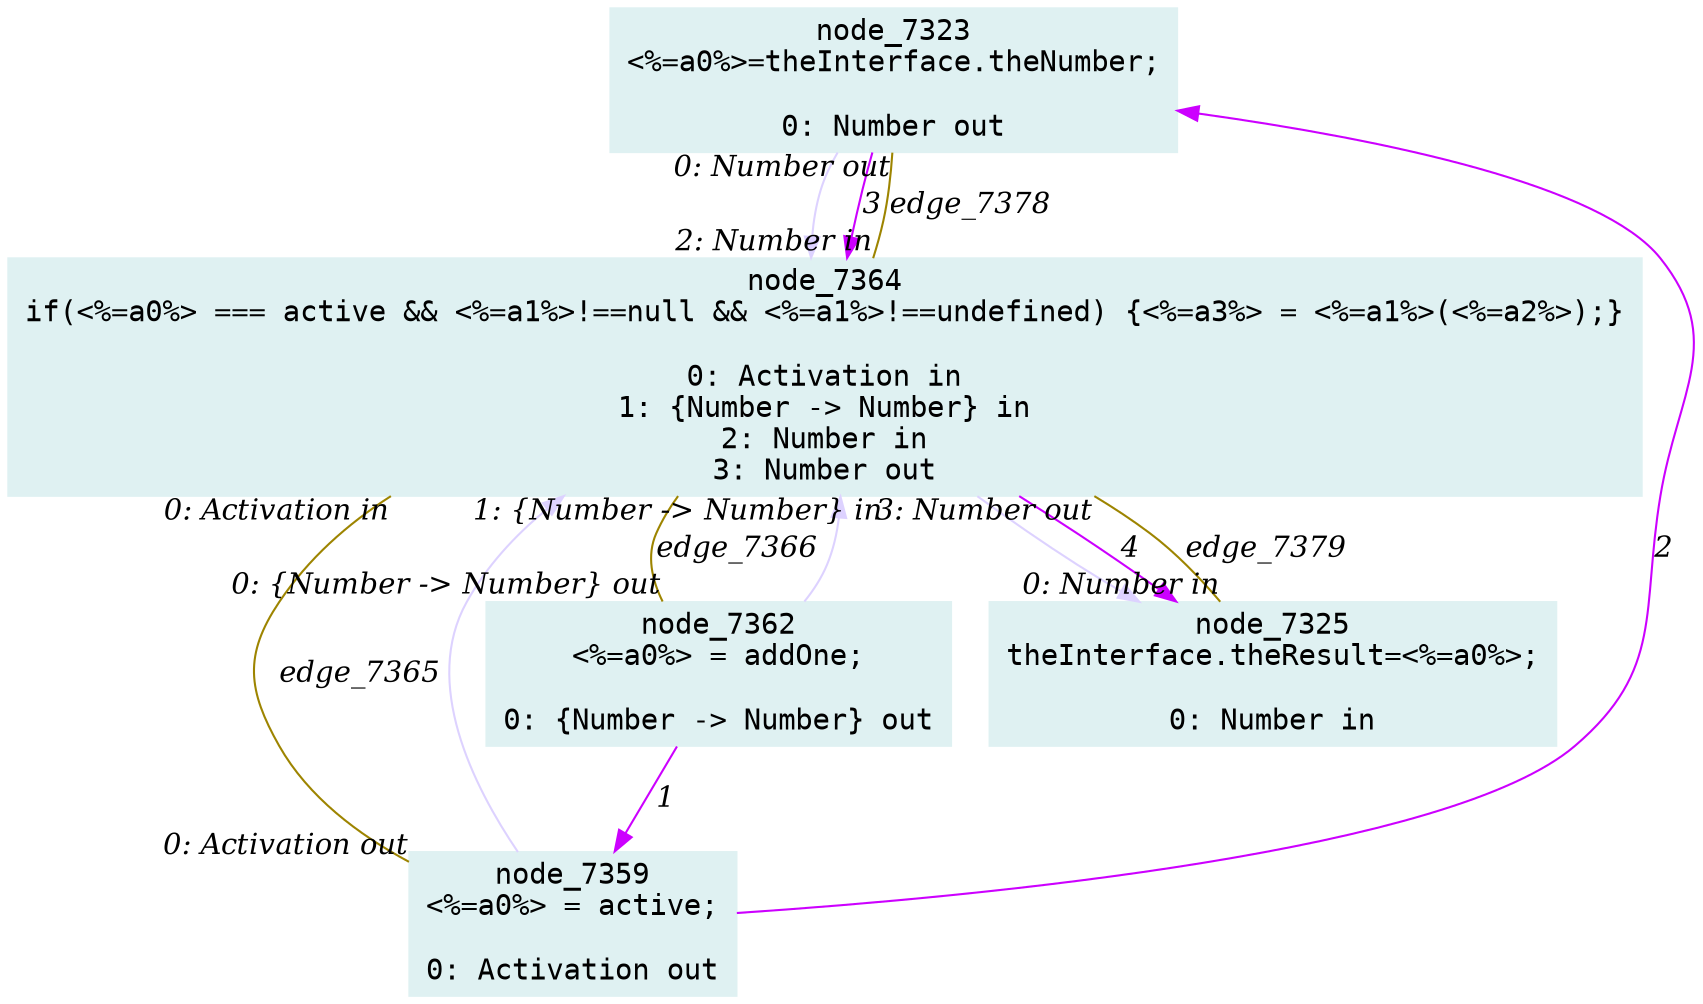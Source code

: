 digraph g{node_7323 [shape="box", style="filled", color="#dff1f2", fontname="Courier", label="node_7323
<%=a0%>=theInterface.theNumber;

0: Number out" ]
node_7325 [shape="box", style="filled", color="#dff1f2", fontname="Courier", label="node_7325
theInterface.theResult=<%=a0%>;

0: Number in" ]
node_7359 [shape="box", style="filled", color="#dff1f2", fontname="Courier", label="node_7359
<%=a0%> = active;

0: Activation out" ]
node_7362 [shape="box", style="filled", color="#dff1f2", fontname="Courier", label="node_7362
<%=a0%> = addOne;

0: {Number -> Number} out" ]
node_7364 [shape="box", style="filled", color="#dff1f2", fontname="Courier", label="node_7364
if(<%=a0%> === active && <%=a1%>!==null && <%=a1%>!==undefined) {<%=a3%> = <%=a1%>(<%=a2%>);}

0: Activation in
1: {Number -> Number} in
2: Number in
3: Number out" ]
node_7364 -> node_7325 [dir=forward, arrowHead=normal, fontname="Times-Italic", arrowsize=1, color="#ddd2ff", label="",  headlabel="", taillabel="" ]
node_7323 -> node_7364 [dir=forward, arrowHead=normal, fontname="Times-Italic", arrowsize=1, color="#ddd2ff", label="",  headlabel="", taillabel="" ]
node_7359 -> node_7364 [dir=forward, arrowHead=normal, fontname="Times-Italic", arrowsize=1, color="#ddd2ff", label="",  headlabel="", taillabel="" ]
node_7362 -> node_7364 [dir=forward, arrowHead=normal, fontname="Times-Italic", arrowsize=1, color="#ddd2ff", label="",  headlabel="", taillabel="" ]
node_7362 -> node_7359 [dir=forward, arrowHead=normal, fontname="Times-Italic", arrowsize=1, color="#cc00ff", label="1",  headlabel="", taillabel="" ]
node_7359 -> node_7323 [dir=forward, arrowHead=normal, fontname="Times-Italic", arrowsize=1, color="#cc00ff", label="2",  headlabel="", taillabel="" ]
node_7323 -> node_7364 [dir=forward, arrowHead=normal, fontname="Times-Italic", arrowsize=1, color="#cc00ff", label="3",  headlabel="", taillabel="" ]
node_7364 -> node_7325 [dir=forward, arrowHead=normal, fontname="Times-Italic", arrowsize=1, color="#cc00ff", label="4",  headlabel="", taillabel="" ]
node_7364 -> node_7359 [dir=none, arrowHead=none, fontname="Times-Italic", arrowsize=1, color="#9d8400", label="edge_7365",  headlabel="0: Activation out", taillabel="0: Activation in" ]
node_7364 -> node_7362 [dir=none, arrowHead=none, fontname="Times-Italic", arrowsize=1, color="#9d8400", label="edge_7366",  headlabel="0: {Number -> Number} out", taillabel="1: {Number -> Number} in" ]
node_7364 -> node_7323 [dir=none, arrowHead=none, fontname="Times-Italic", arrowsize=1, color="#9d8400", label="edge_7378",  headlabel="0: Number out", taillabel="2: Number in" ]
node_7364 -> node_7325 [dir=none, arrowHead=none, fontname="Times-Italic", arrowsize=1, color="#9d8400", label="edge_7379",  headlabel="0: Number in", taillabel="3: Number out" ]
}